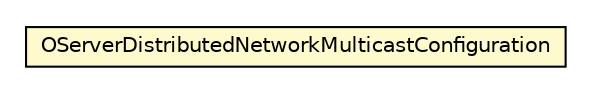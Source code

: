 #!/usr/local/bin/dot
#
# Class diagram 
# Generated by UMLGraph version R5_6-24-gf6e263 (http://www.umlgraph.org/)
#

digraph G {
	edge [fontname="Helvetica",fontsize=10,labelfontname="Helvetica",labelfontsize=10];
	node [fontname="Helvetica",fontsize=10,shape=plaintext];
	nodesep=0.25;
	ranksep=0.5;
	// com.orientechnologies.orient.server.config.distributed.OServerDistributedNetworkMulticastConfiguration
	c6943855 [label=<<table title="com.orientechnologies.orient.server.config.distributed.OServerDistributedNetworkMulticastConfiguration" border="0" cellborder="1" cellspacing="0" cellpadding="2" port="p" bgcolor="lemonChiffon" href="./OServerDistributedNetworkMulticastConfiguration.html">
		<tr><td><table border="0" cellspacing="0" cellpadding="1">
<tr><td align="center" balign="center"> OServerDistributedNetworkMulticastConfiguration </td></tr>
		</table></td></tr>
		</table>>, URL="./OServerDistributedNetworkMulticastConfiguration.html", fontname="Helvetica", fontcolor="black", fontsize=10.0];
}

